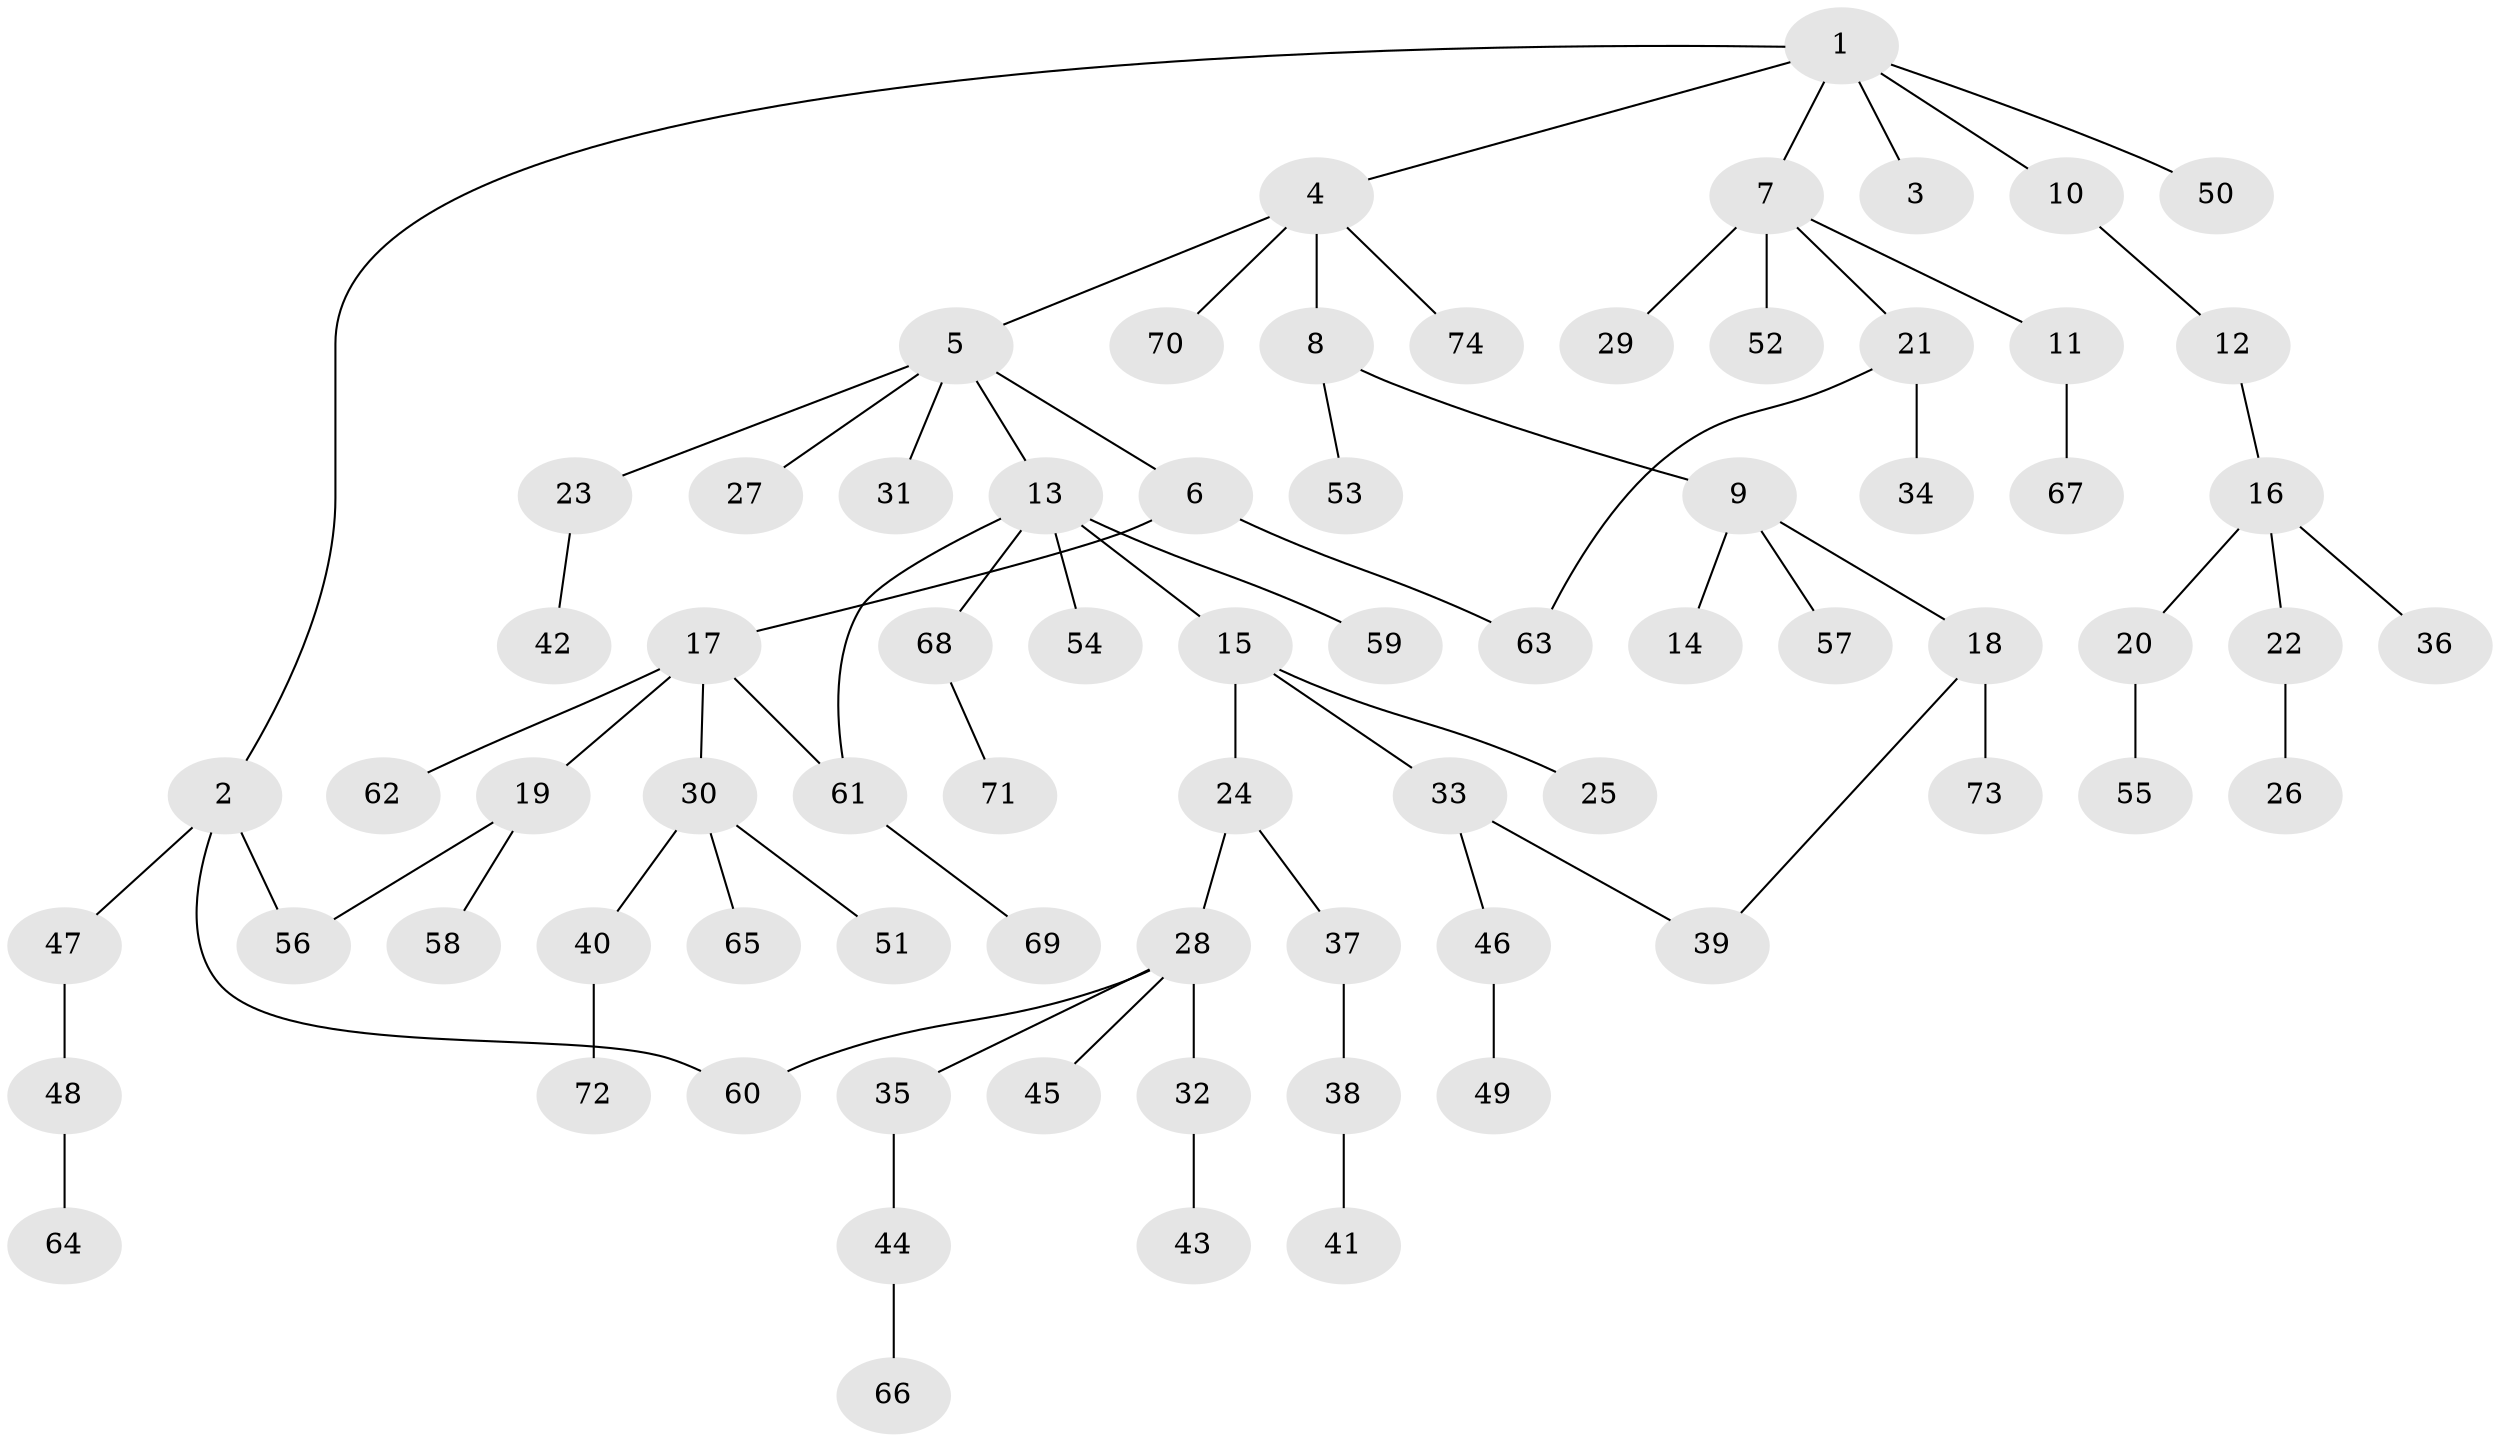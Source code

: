// Generated by graph-tools (version 1.1) at 2025/13/03/09/25 04:13:21]
// undirected, 74 vertices, 78 edges
graph export_dot {
graph [start="1"]
  node [color=gray90,style=filled];
  1;
  2;
  3;
  4;
  5;
  6;
  7;
  8;
  9;
  10;
  11;
  12;
  13;
  14;
  15;
  16;
  17;
  18;
  19;
  20;
  21;
  22;
  23;
  24;
  25;
  26;
  27;
  28;
  29;
  30;
  31;
  32;
  33;
  34;
  35;
  36;
  37;
  38;
  39;
  40;
  41;
  42;
  43;
  44;
  45;
  46;
  47;
  48;
  49;
  50;
  51;
  52;
  53;
  54;
  55;
  56;
  57;
  58;
  59;
  60;
  61;
  62;
  63;
  64;
  65;
  66;
  67;
  68;
  69;
  70;
  71;
  72;
  73;
  74;
  1 -- 2;
  1 -- 3;
  1 -- 4;
  1 -- 7;
  1 -- 10;
  1 -- 50;
  2 -- 47;
  2 -- 56;
  2 -- 60;
  4 -- 5;
  4 -- 8;
  4 -- 70;
  4 -- 74;
  5 -- 6;
  5 -- 13;
  5 -- 23;
  5 -- 27;
  5 -- 31;
  6 -- 17;
  6 -- 63;
  7 -- 11;
  7 -- 21;
  7 -- 29;
  7 -- 52;
  8 -- 9;
  8 -- 53;
  9 -- 14;
  9 -- 18;
  9 -- 57;
  10 -- 12;
  11 -- 67;
  12 -- 16;
  13 -- 15;
  13 -- 54;
  13 -- 59;
  13 -- 61;
  13 -- 68;
  15 -- 24;
  15 -- 25;
  15 -- 33;
  16 -- 20;
  16 -- 22;
  16 -- 36;
  17 -- 19;
  17 -- 30;
  17 -- 62;
  17 -- 61;
  18 -- 39;
  18 -- 73;
  19 -- 58;
  19 -- 56;
  20 -- 55;
  21 -- 34;
  21 -- 63;
  22 -- 26;
  23 -- 42;
  24 -- 28;
  24 -- 37;
  28 -- 32;
  28 -- 35;
  28 -- 45;
  28 -- 60;
  30 -- 40;
  30 -- 51;
  30 -- 65;
  32 -- 43;
  33 -- 46;
  33 -- 39;
  35 -- 44;
  37 -- 38;
  38 -- 41;
  40 -- 72;
  44 -- 66;
  46 -- 49;
  47 -- 48;
  48 -- 64;
  61 -- 69;
  68 -- 71;
}
